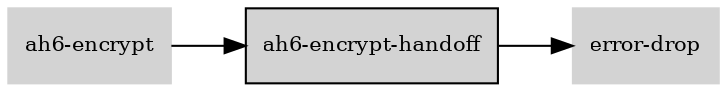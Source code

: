 digraph "ah6_encrypt_handoff_subgraph" {
  rankdir=LR;
  node [shape=box, style=filled, fontsize=10, color=lightgray, fontcolor=black, fillcolor=lightgray];
  "ah6-encrypt-handoff" [color=black, fontcolor=black, fillcolor=lightgray];
  edge [fontsize=8];
  "ah6-encrypt-handoff" -> "error-drop";
  "ah6-encrypt" -> "ah6-encrypt-handoff";
}
